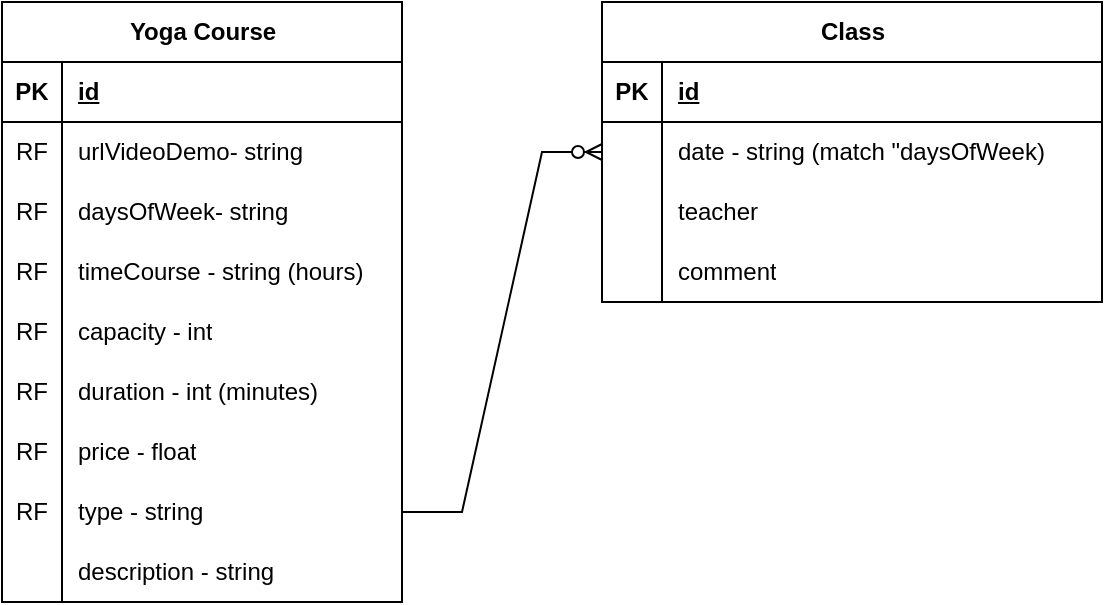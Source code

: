 <mxfile version="24.8.0" pages="2">
  <diagram name="Database" id="Qu7sAN18-eHF3yUNQ8n1">
    <mxGraphModel dx="1105" dy="549" grid="1" gridSize="10" guides="1" tooltips="1" connect="1" arrows="1" fold="1" page="1" pageScale="1" pageWidth="827" pageHeight="1169" math="0" shadow="0">
      <root>
        <mxCell id="0" />
        <mxCell id="1" parent="0" />
        <mxCell id="ktZBi00OZ3sDXtpWGSN6-1" value="Yoga Course" style="shape=table;startSize=30;container=1;collapsible=1;childLayout=tableLayout;fixedRows=1;rowLines=0;fontStyle=1;align=center;resizeLast=1;html=1;" vertex="1" parent="1">
          <mxGeometry x="180" y="120" width="200" height="300" as="geometry" />
        </mxCell>
        <mxCell id="ktZBi00OZ3sDXtpWGSN6-2" value="" style="shape=tableRow;horizontal=0;startSize=0;swimlaneHead=0;swimlaneBody=0;fillColor=none;collapsible=0;dropTarget=0;points=[[0,0.5],[1,0.5]];portConstraint=eastwest;top=0;left=0;right=0;bottom=1;" vertex="1" parent="ktZBi00OZ3sDXtpWGSN6-1">
          <mxGeometry y="30" width="200" height="30" as="geometry" />
        </mxCell>
        <mxCell id="ktZBi00OZ3sDXtpWGSN6-3" value="PK" style="shape=partialRectangle;connectable=0;fillColor=none;top=0;left=0;bottom=0;right=0;fontStyle=1;overflow=hidden;whiteSpace=wrap;html=1;" vertex="1" parent="ktZBi00OZ3sDXtpWGSN6-2">
          <mxGeometry width="30" height="30" as="geometry">
            <mxRectangle width="30" height="30" as="alternateBounds" />
          </mxGeometry>
        </mxCell>
        <mxCell id="ktZBi00OZ3sDXtpWGSN6-4" value="id" style="shape=partialRectangle;connectable=0;fillColor=none;top=0;left=0;bottom=0;right=0;align=left;spacingLeft=6;fontStyle=5;overflow=hidden;whiteSpace=wrap;html=1;" vertex="1" parent="ktZBi00OZ3sDXtpWGSN6-2">
          <mxGeometry x="30" width="170" height="30" as="geometry">
            <mxRectangle width="170" height="30" as="alternateBounds" />
          </mxGeometry>
        </mxCell>
        <mxCell id="ktZBi00OZ3sDXtpWGSN6-5" value="" style="shape=tableRow;horizontal=0;startSize=0;swimlaneHead=0;swimlaneBody=0;fillColor=none;collapsible=0;dropTarget=0;points=[[0,0.5],[1,0.5]];portConstraint=eastwest;top=0;left=0;right=0;bottom=0;" vertex="1" parent="ktZBi00OZ3sDXtpWGSN6-1">
          <mxGeometry y="60" width="200" height="30" as="geometry" />
        </mxCell>
        <mxCell id="ktZBi00OZ3sDXtpWGSN6-6" value="RF" style="shape=partialRectangle;connectable=0;fillColor=none;top=0;left=0;bottom=0;right=0;editable=1;overflow=hidden;whiteSpace=wrap;html=1;" vertex="1" parent="ktZBi00OZ3sDXtpWGSN6-5">
          <mxGeometry width="30" height="30" as="geometry">
            <mxRectangle width="30" height="30" as="alternateBounds" />
          </mxGeometry>
        </mxCell>
        <mxCell id="ktZBi00OZ3sDXtpWGSN6-7" value="urlVideoDemo- string" style="shape=partialRectangle;connectable=0;fillColor=none;top=0;left=0;bottom=0;right=0;align=left;spacingLeft=6;overflow=hidden;whiteSpace=wrap;html=1;" vertex="1" parent="ktZBi00OZ3sDXtpWGSN6-5">
          <mxGeometry x="30" width="170" height="30" as="geometry">
            <mxRectangle width="170" height="30" as="alternateBounds" />
          </mxGeometry>
        </mxCell>
        <mxCell id="k6un1PruwB5c_WPFJ324-1" value="" style="shape=tableRow;horizontal=0;startSize=0;swimlaneHead=0;swimlaneBody=0;fillColor=none;collapsible=0;dropTarget=0;points=[[0,0.5],[1,0.5]];portConstraint=eastwest;top=0;left=0;right=0;bottom=0;" vertex="1" parent="ktZBi00OZ3sDXtpWGSN6-1">
          <mxGeometry y="90" width="200" height="30" as="geometry" />
        </mxCell>
        <mxCell id="k6un1PruwB5c_WPFJ324-2" value="RF" style="shape=partialRectangle;connectable=0;fillColor=none;top=0;left=0;bottom=0;right=0;editable=1;overflow=hidden;whiteSpace=wrap;html=1;" vertex="1" parent="k6un1PruwB5c_WPFJ324-1">
          <mxGeometry width="30" height="30" as="geometry">
            <mxRectangle width="30" height="30" as="alternateBounds" />
          </mxGeometry>
        </mxCell>
        <mxCell id="k6un1PruwB5c_WPFJ324-3" value="daysOfWeek- string" style="shape=partialRectangle;connectable=0;fillColor=none;top=0;left=0;bottom=0;right=0;align=left;spacingLeft=6;overflow=hidden;whiteSpace=wrap;html=1;" vertex="1" parent="k6un1PruwB5c_WPFJ324-1">
          <mxGeometry x="30" width="170" height="30" as="geometry">
            <mxRectangle width="170" height="30" as="alternateBounds" />
          </mxGeometry>
        </mxCell>
        <mxCell id="ktZBi00OZ3sDXtpWGSN6-8" value="" style="shape=tableRow;horizontal=0;startSize=0;swimlaneHead=0;swimlaneBody=0;fillColor=none;collapsible=0;dropTarget=0;points=[[0,0.5],[1,0.5]];portConstraint=eastwest;top=0;left=0;right=0;bottom=0;" vertex="1" parent="ktZBi00OZ3sDXtpWGSN6-1">
          <mxGeometry y="120" width="200" height="30" as="geometry" />
        </mxCell>
        <mxCell id="ktZBi00OZ3sDXtpWGSN6-9" value="RF" style="shape=partialRectangle;connectable=0;fillColor=none;top=0;left=0;bottom=0;right=0;editable=1;overflow=hidden;whiteSpace=wrap;html=1;" vertex="1" parent="ktZBi00OZ3sDXtpWGSN6-8">
          <mxGeometry width="30" height="30" as="geometry">
            <mxRectangle width="30" height="30" as="alternateBounds" />
          </mxGeometry>
        </mxCell>
        <mxCell id="ktZBi00OZ3sDXtpWGSN6-10" value="timeCourse - string (hours)" style="shape=partialRectangle;connectable=0;fillColor=none;top=0;left=0;bottom=0;right=0;align=left;spacingLeft=6;overflow=hidden;whiteSpace=wrap;html=1;" vertex="1" parent="ktZBi00OZ3sDXtpWGSN6-8">
          <mxGeometry x="30" width="170" height="30" as="geometry">
            <mxRectangle width="170" height="30" as="alternateBounds" />
          </mxGeometry>
        </mxCell>
        <mxCell id="ktZBi00OZ3sDXtpWGSN6-11" value="" style="shape=tableRow;horizontal=0;startSize=0;swimlaneHead=0;swimlaneBody=0;fillColor=none;collapsible=0;dropTarget=0;points=[[0,0.5],[1,0.5]];portConstraint=eastwest;top=0;left=0;right=0;bottom=0;" vertex="1" parent="ktZBi00OZ3sDXtpWGSN6-1">
          <mxGeometry y="150" width="200" height="30" as="geometry" />
        </mxCell>
        <mxCell id="ktZBi00OZ3sDXtpWGSN6-12" value="RF" style="shape=partialRectangle;connectable=0;fillColor=none;top=0;left=0;bottom=0;right=0;editable=1;overflow=hidden;whiteSpace=wrap;html=1;" vertex="1" parent="ktZBi00OZ3sDXtpWGSN6-11">
          <mxGeometry width="30" height="30" as="geometry">
            <mxRectangle width="30" height="30" as="alternateBounds" />
          </mxGeometry>
        </mxCell>
        <mxCell id="ktZBi00OZ3sDXtpWGSN6-13" value="capacity - int" style="shape=partialRectangle;connectable=0;fillColor=none;top=0;left=0;bottom=0;right=0;align=left;spacingLeft=6;overflow=hidden;whiteSpace=wrap;html=1;" vertex="1" parent="ktZBi00OZ3sDXtpWGSN6-11">
          <mxGeometry x="30" width="170" height="30" as="geometry">
            <mxRectangle width="170" height="30" as="alternateBounds" />
          </mxGeometry>
        </mxCell>
        <mxCell id="ktZBi00OZ3sDXtpWGSN6-14" value="" style="shape=tableRow;horizontal=0;startSize=0;swimlaneHead=0;swimlaneBody=0;fillColor=none;collapsible=0;dropTarget=0;points=[[0,0.5],[1,0.5]];portConstraint=eastwest;top=0;left=0;right=0;bottom=0;" vertex="1" parent="ktZBi00OZ3sDXtpWGSN6-1">
          <mxGeometry y="180" width="200" height="30" as="geometry" />
        </mxCell>
        <mxCell id="ktZBi00OZ3sDXtpWGSN6-15" value="RF" style="shape=partialRectangle;connectable=0;fillColor=none;top=0;left=0;bottom=0;right=0;editable=1;overflow=hidden;whiteSpace=wrap;html=1;" vertex="1" parent="ktZBi00OZ3sDXtpWGSN6-14">
          <mxGeometry width="30" height="30" as="geometry">
            <mxRectangle width="30" height="30" as="alternateBounds" />
          </mxGeometry>
        </mxCell>
        <mxCell id="ktZBi00OZ3sDXtpWGSN6-16" value="duration - int (minutes)" style="shape=partialRectangle;connectable=0;fillColor=none;top=0;left=0;bottom=0;right=0;align=left;spacingLeft=6;overflow=hidden;whiteSpace=wrap;html=1;" vertex="1" parent="ktZBi00OZ3sDXtpWGSN6-14">
          <mxGeometry x="30" width="170" height="30" as="geometry">
            <mxRectangle width="170" height="30" as="alternateBounds" />
          </mxGeometry>
        </mxCell>
        <mxCell id="ktZBi00OZ3sDXtpWGSN6-17" value="" style="shape=tableRow;horizontal=0;startSize=0;swimlaneHead=0;swimlaneBody=0;fillColor=none;collapsible=0;dropTarget=0;points=[[0,0.5],[1,0.5]];portConstraint=eastwest;top=0;left=0;right=0;bottom=0;" vertex="1" parent="ktZBi00OZ3sDXtpWGSN6-1">
          <mxGeometry y="210" width="200" height="30" as="geometry" />
        </mxCell>
        <mxCell id="ktZBi00OZ3sDXtpWGSN6-18" value="RF" style="shape=partialRectangle;connectable=0;fillColor=none;top=0;left=0;bottom=0;right=0;editable=1;overflow=hidden;whiteSpace=wrap;html=1;" vertex="1" parent="ktZBi00OZ3sDXtpWGSN6-17">
          <mxGeometry width="30" height="30" as="geometry">
            <mxRectangle width="30" height="30" as="alternateBounds" />
          </mxGeometry>
        </mxCell>
        <mxCell id="ktZBi00OZ3sDXtpWGSN6-19" value="price - float" style="shape=partialRectangle;connectable=0;fillColor=none;top=0;left=0;bottom=0;right=0;align=left;spacingLeft=6;overflow=hidden;whiteSpace=wrap;html=1;" vertex="1" parent="ktZBi00OZ3sDXtpWGSN6-17">
          <mxGeometry x="30" width="170" height="30" as="geometry">
            <mxRectangle width="170" height="30" as="alternateBounds" />
          </mxGeometry>
        </mxCell>
        <mxCell id="ktZBi00OZ3sDXtpWGSN6-20" value="" style="shape=tableRow;horizontal=0;startSize=0;swimlaneHead=0;swimlaneBody=0;fillColor=none;collapsible=0;dropTarget=0;points=[[0,0.5],[1,0.5]];portConstraint=eastwest;top=0;left=0;right=0;bottom=0;" vertex="1" parent="ktZBi00OZ3sDXtpWGSN6-1">
          <mxGeometry y="240" width="200" height="30" as="geometry" />
        </mxCell>
        <mxCell id="ktZBi00OZ3sDXtpWGSN6-21" value="RF" style="shape=partialRectangle;connectable=0;fillColor=none;top=0;left=0;bottom=0;right=0;editable=1;overflow=hidden;whiteSpace=wrap;html=1;" vertex="1" parent="ktZBi00OZ3sDXtpWGSN6-20">
          <mxGeometry width="30" height="30" as="geometry">
            <mxRectangle width="30" height="30" as="alternateBounds" />
          </mxGeometry>
        </mxCell>
        <mxCell id="ktZBi00OZ3sDXtpWGSN6-22" value="type - string" style="shape=partialRectangle;connectable=0;fillColor=none;top=0;left=0;bottom=0;right=0;align=left;spacingLeft=6;overflow=hidden;whiteSpace=wrap;html=1;" vertex="1" parent="ktZBi00OZ3sDXtpWGSN6-20">
          <mxGeometry x="30" width="170" height="30" as="geometry">
            <mxRectangle width="170" height="30" as="alternateBounds" />
          </mxGeometry>
        </mxCell>
        <mxCell id="ktZBi00OZ3sDXtpWGSN6-23" value="" style="shape=tableRow;horizontal=0;startSize=0;swimlaneHead=0;swimlaneBody=0;fillColor=none;collapsible=0;dropTarget=0;points=[[0,0.5],[1,0.5]];portConstraint=eastwest;top=0;left=0;right=0;bottom=0;" vertex="1" parent="ktZBi00OZ3sDXtpWGSN6-1">
          <mxGeometry y="270" width="200" height="30" as="geometry" />
        </mxCell>
        <mxCell id="ktZBi00OZ3sDXtpWGSN6-24" value="" style="shape=partialRectangle;connectable=0;fillColor=none;top=0;left=0;bottom=0;right=0;editable=1;overflow=hidden;whiteSpace=wrap;html=1;" vertex="1" parent="ktZBi00OZ3sDXtpWGSN6-23">
          <mxGeometry width="30" height="30" as="geometry">
            <mxRectangle width="30" height="30" as="alternateBounds" />
          </mxGeometry>
        </mxCell>
        <mxCell id="ktZBi00OZ3sDXtpWGSN6-25" value="description - string" style="shape=partialRectangle;connectable=0;fillColor=none;top=0;left=0;bottom=0;right=0;align=left;spacingLeft=6;overflow=hidden;whiteSpace=wrap;html=1;" vertex="1" parent="ktZBi00OZ3sDXtpWGSN6-23">
          <mxGeometry x="30" width="170" height="30" as="geometry">
            <mxRectangle width="170" height="30" as="alternateBounds" />
          </mxGeometry>
        </mxCell>
        <mxCell id="ktZBi00OZ3sDXtpWGSN6-26" value="Class" style="shape=table;startSize=30;container=1;collapsible=1;childLayout=tableLayout;fixedRows=1;rowLines=0;fontStyle=1;align=center;resizeLast=1;html=1;" vertex="1" parent="1">
          <mxGeometry x="480" y="120" width="250" height="150" as="geometry" />
        </mxCell>
        <mxCell id="ktZBi00OZ3sDXtpWGSN6-27" value="" style="shape=tableRow;horizontal=0;startSize=0;swimlaneHead=0;swimlaneBody=0;fillColor=none;collapsible=0;dropTarget=0;points=[[0,0.5],[1,0.5]];portConstraint=eastwest;top=0;left=0;right=0;bottom=1;" vertex="1" parent="ktZBi00OZ3sDXtpWGSN6-26">
          <mxGeometry y="30" width="250" height="30" as="geometry" />
        </mxCell>
        <mxCell id="ktZBi00OZ3sDXtpWGSN6-28" value="PK" style="shape=partialRectangle;connectable=0;fillColor=none;top=0;left=0;bottom=0;right=0;fontStyle=1;overflow=hidden;whiteSpace=wrap;html=1;" vertex="1" parent="ktZBi00OZ3sDXtpWGSN6-27">
          <mxGeometry width="30" height="30" as="geometry">
            <mxRectangle width="30" height="30" as="alternateBounds" />
          </mxGeometry>
        </mxCell>
        <mxCell id="ktZBi00OZ3sDXtpWGSN6-29" value="id" style="shape=partialRectangle;connectable=0;fillColor=none;top=0;left=0;bottom=0;right=0;align=left;spacingLeft=6;fontStyle=5;overflow=hidden;whiteSpace=wrap;html=1;" vertex="1" parent="ktZBi00OZ3sDXtpWGSN6-27">
          <mxGeometry x="30" width="220" height="30" as="geometry">
            <mxRectangle width="220" height="30" as="alternateBounds" />
          </mxGeometry>
        </mxCell>
        <mxCell id="ktZBi00OZ3sDXtpWGSN6-30" value="" style="shape=tableRow;horizontal=0;startSize=0;swimlaneHead=0;swimlaneBody=0;fillColor=none;collapsible=0;dropTarget=0;points=[[0,0.5],[1,0.5]];portConstraint=eastwest;top=0;left=0;right=0;bottom=0;" vertex="1" parent="ktZBi00OZ3sDXtpWGSN6-26">
          <mxGeometry y="60" width="250" height="30" as="geometry" />
        </mxCell>
        <mxCell id="ktZBi00OZ3sDXtpWGSN6-31" value="" style="shape=partialRectangle;connectable=0;fillColor=none;top=0;left=0;bottom=0;right=0;editable=1;overflow=hidden;whiteSpace=wrap;html=1;" vertex="1" parent="ktZBi00OZ3sDXtpWGSN6-30">
          <mxGeometry width="30" height="30" as="geometry">
            <mxRectangle width="30" height="30" as="alternateBounds" />
          </mxGeometry>
        </mxCell>
        <mxCell id="ktZBi00OZ3sDXtpWGSN6-32" value="date - string (match &quot;daysOfWeek)" style="shape=partialRectangle;connectable=0;fillColor=none;top=0;left=0;bottom=0;right=0;align=left;spacingLeft=6;overflow=hidden;whiteSpace=wrap;html=1;" vertex="1" parent="ktZBi00OZ3sDXtpWGSN6-30">
          <mxGeometry x="30" width="220" height="30" as="geometry">
            <mxRectangle width="220" height="30" as="alternateBounds" />
          </mxGeometry>
        </mxCell>
        <mxCell id="ktZBi00OZ3sDXtpWGSN6-33" value="" style="shape=tableRow;horizontal=0;startSize=0;swimlaneHead=0;swimlaneBody=0;fillColor=none;collapsible=0;dropTarget=0;points=[[0,0.5],[1,0.5]];portConstraint=eastwest;top=0;left=0;right=0;bottom=0;" vertex="1" parent="ktZBi00OZ3sDXtpWGSN6-26">
          <mxGeometry y="90" width="250" height="30" as="geometry" />
        </mxCell>
        <mxCell id="ktZBi00OZ3sDXtpWGSN6-34" value="" style="shape=partialRectangle;connectable=0;fillColor=none;top=0;left=0;bottom=0;right=0;editable=1;overflow=hidden;whiteSpace=wrap;html=1;" vertex="1" parent="ktZBi00OZ3sDXtpWGSN6-33">
          <mxGeometry width="30" height="30" as="geometry">
            <mxRectangle width="30" height="30" as="alternateBounds" />
          </mxGeometry>
        </mxCell>
        <mxCell id="ktZBi00OZ3sDXtpWGSN6-35" value="teacher" style="shape=partialRectangle;connectable=0;fillColor=none;top=0;left=0;bottom=0;right=0;align=left;spacingLeft=6;overflow=hidden;whiteSpace=wrap;html=1;" vertex="1" parent="ktZBi00OZ3sDXtpWGSN6-33">
          <mxGeometry x="30" width="220" height="30" as="geometry">
            <mxRectangle width="220" height="30" as="alternateBounds" />
          </mxGeometry>
        </mxCell>
        <mxCell id="ktZBi00OZ3sDXtpWGSN6-36" value="" style="shape=tableRow;horizontal=0;startSize=0;swimlaneHead=0;swimlaneBody=0;fillColor=none;collapsible=0;dropTarget=0;points=[[0,0.5],[1,0.5]];portConstraint=eastwest;top=0;left=0;right=0;bottom=0;" vertex="1" parent="ktZBi00OZ3sDXtpWGSN6-26">
          <mxGeometry y="120" width="250" height="30" as="geometry" />
        </mxCell>
        <mxCell id="ktZBi00OZ3sDXtpWGSN6-37" value="" style="shape=partialRectangle;connectable=0;fillColor=none;top=0;left=0;bottom=0;right=0;editable=1;overflow=hidden;whiteSpace=wrap;html=1;" vertex="1" parent="ktZBi00OZ3sDXtpWGSN6-36">
          <mxGeometry width="30" height="30" as="geometry">
            <mxRectangle width="30" height="30" as="alternateBounds" />
          </mxGeometry>
        </mxCell>
        <mxCell id="ktZBi00OZ3sDXtpWGSN6-38" value="comment" style="shape=partialRectangle;connectable=0;fillColor=none;top=0;left=0;bottom=0;right=0;align=left;spacingLeft=6;overflow=hidden;whiteSpace=wrap;html=1;" vertex="1" parent="ktZBi00OZ3sDXtpWGSN6-36">
          <mxGeometry x="30" width="220" height="30" as="geometry">
            <mxRectangle width="220" height="30" as="alternateBounds" />
          </mxGeometry>
        </mxCell>
        <mxCell id="ktZBi00OZ3sDXtpWGSN6-39" value="" style="edgeStyle=entityRelationEdgeStyle;fontSize=12;html=1;endArrow=ERzeroToMany;endFill=1;rounded=0;exitX=1;exitY=0.5;exitDx=0;exitDy=0;entryX=0;entryY=0.5;entryDx=0;entryDy=0;" edge="1" parent="1" source="ktZBi00OZ3sDXtpWGSN6-20" target="ktZBi00OZ3sDXtpWGSN6-30">
          <mxGeometry width="100" height="100" relative="1" as="geometry">
            <mxPoint x="510" y="420" as="sourcePoint" />
            <mxPoint x="610" y="320" as="targetPoint" />
          </mxGeometry>
        </mxCell>
      </root>
    </mxGraphModel>
  </diagram>
  <diagram id="B4Cg75HxRvvAkZBbAUJZ" name="Design">
    <mxGraphModel dx="1235" dy="614" grid="1" gridSize="10" guides="1" tooltips="1" connect="1" arrows="1" fold="1" page="1" pageScale="1" pageWidth="827" pageHeight="1169" math="0" shadow="0">
      <root>
        <mxCell id="0" />
        <mxCell id="1" parent="0" />
        <mxCell id="dASC114HM6m3GAWfFmNL-3" value="" style="rounded=0;whiteSpace=wrap;html=1;" vertex="1" parent="1">
          <mxGeometry x="244" y="80" width="316" height="400" as="geometry" />
        </mxCell>
        <mxCell id="OmDmfE5nEwy6JhMSHAez-1" value="Yoga Plus" style="text;html=1;align=center;verticalAlign=middle;whiteSpace=wrap;rounded=0;" vertex="1" parent="1">
          <mxGeometry x="244" y="80" width="60" height="30" as="geometry" />
        </mxCell>
        <mxCell id="OmDmfE5nEwy6JhMSHAez-3" value="Create Yoga Course" style="rounded=1;html=1;shadow=0;dashed=0;whiteSpace=wrap;fontSize=10;fillColor=#E6E6E6;align=center;strokeColor=#E6E6E6;fontColor=#333333;" vertex="1" parent="1">
          <mxGeometry x="447" y="86.56" width="105.5" height="16.88" as="geometry" />
        </mxCell>
        <mxCell id="OmDmfE5nEwy6JhMSHAez-6" value="IMAGE" style="rounded=0;whiteSpace=wrap;html=1;" vertex="1" parent="1">
          <mxGeometry x="244" y="120" width="316" height="90" as="geometry" />
        </mxCell>
        <mxCell id="OmDmfE5nEwy6JhMSHAez-7" value="List Yoga Course" style="text;html=1;align=center;verticalAlign=middle;whiteSpace=wrap;rounded=0;" vertex="1" parent="1">
          <mxGeometry x="357" y="220" width="93" height="30" as="geometry" />
        </mxCell>
        <mxCell id="NrBIfsGKW2yngS-ujAXx-1" value="" style="rounded=1;whiteSpace=wrap;html=1;" vertex="1" parent="1">
          <mxGeometry x="250" y="250" width="300" height="100" as="geometry" />
        </mxCell>
        <mxCell id="NrBIfsGKW2yngS-ujAXx-2" value="Type: Hatha Yoga" style="text;html=1;align=center;verticalAlign=middle;whiteSpace=wrap;rounded=0;" vertex="1" parent="1">
          <mxGeometry x="250" y="250" width="120" height="30" as="geometry" />
        </mxCell>
        <mxCell id="ojULo0PDcQAoU5sdYMIX-1" value="Day: Monday" style="text;html=1;align=center;verticalAlign=middle;whiteSpace=wrap;rounded=0;" vertex="1" parent="1">
          <mxGeometry x="250" y="285" width="110" height="30" as="geometry" />
        </mxCell>
        <mxCell id="kzrOiMN437kvPBKiKluk-1" value="Price: 50$" style="text;html=1;align=center;verticalAlign=middle;whiteSpace=wrap;rounded=0;" vertex="1" parent="1">
          <mxGeometry x="250" y="320" width="100" height="30" as="geometry" />
        </mxCell>
        <mxCell id="_DzRsonxga73gAE9T1hT-1" value="Update" style="rounded=1;html=1;shadow=0;dashed=0;whiteSpace=wrap;fontSize=10;fillColor=#E6E6E6;align=center;strokeColor=#E6E6E6;fontColor=#333333;" vertex="1" parent="1">
          <mxGeometry x="420" y="268.12" width="50" height="16.88" as="geometry" />
        </mxCell>
        <mxCell id="_DzRsonxga73gAE9T1hT-2" value="Delete" style="rounded=1;html=1;shadow=0;dashed=0;whiteSpace=wrap;fontSize=10;fillColor=#E6E6E6;align=center;strokeColor=#E6E6E6;fontColor=#333333;" vertex="1" parent="1">
          <mxGeometry x="490" y="268.12" width="50" height="16.88" as="geometry" />
        </mxCell>
        <mxCell id="OMkdVWp0ENtOgQ8v_DJ7-1" value="List Classes" style="rounded=1;html=1;shadow=0;dashed=0;whiteSpace=wrap;fontSize=10;fillColor=#E6E6E6;align=center;strokeColor=#E6E6E6;fontColor=#333333;" vertex="1" parent="1">
          <mxGeometry x="479.5" y="303.12" width="60.5" height="16.88" as="geometry" />
        </mxCell>
        <mxCell id="mezN3tm7LlnXC2PhxbCd-23" value="" style="rounded=1;whiteSpace=wrap;html=1;" vertex="1" parent="1">
          <mxGeometry x="252" y="370" width="300" height="100" as="geometry" />
        </mxCell>
        <mxCell id="mezN3tm7LlnXC2PhxbCd-24" value="Type: Vinyasa Yoga" style="text;html=1;align=center;verticalAlign=middle;whiteSpace=wrap;rounded=0;" vertex="1" parent="1">
          <mxGeometry x="252" y="370" width="120" height="30" as="geometry" />
        </mxCell>
        <mxCell id="mezN3tm7LlnXC2PhxbCd-25" value="Date: Tuesday" style="text;html=1;align=center;verticalAlign=middle;whiteSpace=wrap;rounded=0;" vertex="1" parent="1">
          <mxGeometry x="252" y="405" width="110" height="30" as="geometry" />
        </mxCell>
        <mxCell id="mezN3tm7LlnXC2PhxbCd-26" value="Price: 60$" style="text;html=1;align=center;verticalAlign=middle;whiteSpace=wrap;rounded=0;" vertex="1" parent="1">
          <mxGeometry x="252" y="440" width="100" height="30" as="geometry" />
        </mxCell>
        <mxCell id="mezN3tm7LlnXC2PhxbCd-27" value="Update" style="rounded=1;html=1;shadow=0;dashed=0;whiteSpace=wrap;fontSize=10;fillColor=#E6E6E6;align=center;strokeColor=#E6E6E6;fontColor=#333333;" vertex="1" parent="1">
          <mxGeometry x="420" y="388.12" width="50" height="16.88" as="geometry" />
        </mxCell>
        <mxCell id="mezN3tm7LlnXC2PhxbCd-28" value="Delete" style="rounded=1;html=1;shadow=0;dashed=0;whiteSpace=wrap;fontSize=10;fillColor=#E6E6E6;align=center;strokeColor=#E6E6E6;fontColor=#333333;" vertex="1" parent="1">
          <mxGeometry x="492" y="388.12" width="50" height="16.88" as="geometry" />
        </mxCell>
        <mxCell id="mezN3tm7LlnXC2PhxbCd-29" value="List Classes" style="rounded=1;html=1;shadow=0;dashed=0;whiteSpace=wrap;fontSize=10;fillColor=#E6E6E6;align=center;strokeColor=#E6E6E6;fontColor=#333333;" vertex="1" parent="1">
          <mxGeometry x="484" y="423.12" width="58" height="16.88" as="geometry" />
        </mxCell>
        <mxCell id="mezN3tm7LlnXC2PhxbCd-30" value="Main" style="text;strokeColor=none;fillColor=none;html=1;fontSize=24;fontStyle=1;verticalAlign=middle;align=center;" vertex="1" parent="1">
          <mxGeometry x="352" y="30" width="100" height="40" as="geometry" />
        </mxCell>
        <mxCell id="mezN3tm7LlnXC2PhxbCd-31" value="" style="endArrow=none;html=1;rounded=0;" edge="1" parent="1">
          <mxGeometry width="50" height="50" relative="1" as="geometry">
            <mxPoint x="80" y="520" as="sourcePoint" />
            <mxPoint x="800" y="520" as="targetPoint" />
          </mxGeometry>
        </mxCell>
        <mxCell id="mezN3tm7LlnXC2PhxbCd-39" value="Create Yoga Course" style="text;strokeColor=none;fillColor=none;html=1;fontSize=24;fontStyle=1;verticalAlign=middle;align=center;" vertex="1" parent="1">
          <mxGeometry x="271" y="545" width="258" height="40" as="geometry" />
        </mxCell>
        <mxCell id="mezN3tm7LlnXC2PhxbCd-40" value="" style="rounded=0;whiteSpace=wrap;html=1;" vertex="1" parent="1">
          <mxGeometry x="244" y="640" width="316" height="490" as="geometry" />
        </mxCell>
        <mxCell id="MDOIVc_K0_eEePhxsJHd-1" value="Yoga Plus" style="text;html=1;align=center;verticalAlign=middle;whiteSpace=wrap;rounded=0;" vertex="1" parent="1">
          <mxGeometry x="244" y="640" width="60" height="30" as="geometry" />
        </mxCell>
        <mxCell id="MDOIVc_K0_eEePhxsJHd-2" value="Back to home" style="rounded=1;html=1;shadow=0;dashed=0;whiteSpace=wrap;fontSize=10;fillColor=#E6E6E6;align=center;strokeColor=#E6E6E6;fontColor=#333333;" vertex="1" parent="1">
          <mxGeometry x="447" y="646.56" width="105.5" height="16.88" as="geometry" />
        </mxCell>
        <mxCell id="sGdm_3iKMKo3PrpfCugS-2" value="Create Yoga Course" style="text;html=1;align=center;verticalAlign=middle;whiteSpace=wrap;rounded=0;" vertex="1" parent="1">
          <mxGeometry x="344.5" y="680" width="115" height="30" as="geometry" />
        </mxCell>
        <mxCell id="qm1wZ9AW7__iYlHTcipA-4" value="Day:" style="text;html=1;align=center;verticalAlign=middle;whiteSpace=wrap;rounded=0;" vertex="1" parent="1">
          <mxGeometry x="250" y="730" width="60" height="30" as="geometry" />
        </mxCell>
        <mxCell id="2uH7TSTkVttdps6SsFcG-10" value="List Days" style="text;strokeColor=none;fillColor=none;align=left;verticalAlign=middle;spacingLeft=4;spacingRight=4;overflow=hidden;points=[[0,0.5],[1,0.5]];portConstraint=eastwest;rotatable=0;whiteSpace=wrap;html=1;" vertex="1" parent="1">
          <mxGeometry x="310" y="730" width="80" height="30" as="geometry" />
        </mxCell>
        <mxCell id="4APLGGOWLt5w7SK7YsWf-1" value="Time:" style="text;html=1;align=center;verticalAlign=middle;whiteSpace=wrap;rounded=0;" vertex="1" parent="1">
          <mxGeometry x="252" y="780" width="60" height="30" as="geometry" />
        </mxCell>
        <mxCell id="obgJnhZvrJpKYzFEcMx0-1" value="Capacity:" style="text;html=1;align=center;verticalAlign=middle;whiteSpace=wrap;rounded=0;" vertex="1" parent="1">
          <mxGeometry x="260" y="830" width="60" height="30" as="geometry" />
        </mxCell>
        <mxCell id="bw81G9Gl4YSinFgk0kAA-1" value="Duration:" style="text;html=1;align=center;verticalAlign=middle;whiteSpace=wrap;rounded=0;" vertex="1" parent="1">
          <mxGeometry x="260" y="890" width="60" height="30" as="geometry" />
        </mxCell>
        <mxCell id="BO9Z4iiQ3yQgJUiGyXaB-1" value="Price:" style="text;html=1;align=center;verticalAlign=middle;whiteSpace=wrap;rounded=0;" vertex="1" parent="1">
          <mxGeometry x="260" y="940" width="60" height="30" as="geometry" />
        </mxCell>
        <mxCell id="MB-z_qjA2A9-QxaFJ-mV-1" value="Type :&amp;nbsp;" style="text;html=1;align=center;verticalAlign=middle;whiteSpace=wrap;rounded=0;" vertex="1" parent="1">
          <mxGeometry x="250" y="990" width="76" height="30" as="geometry" />
        </mxCell>
        <mxCell id="94d8b_wbFzdjxEgnUCDq-1" value="Description:&amp;nbsp;" style="text;html=1;align=center;verticalAlign=middle;whiteSpace=wrap;rounded=0;" vertex="1" parent="1">
          <mxGeometry x="250" y="1040" width="60" height="30" as="geometry" />
        </mxCell>
        <mxCell id="94d8b_wbFzdjxEgnUCDq-2" value="Save" style="rounded=1;html=1;shadow=0;dashed=0;whiteSpace=wrap;fontSize=10;fillColor=#E6E6E6;align=center;strokeColor=#E6E6E6;fontColor=#333333;" vertex="1" parent="1">
          <mxGeometry x="341.5" y="1090" width="105.5" height="16.88" as="geometry" />
        </mxCell>
        <mxCell id="94d8b_wbFzdjxEgnUCDq-3" value="" style="endArrow=none;html=1;rounded=0;" edge="1" parent="1">
          <mxGeometry width="50" height="50" relative="1" as="geometry">
            <mxPoint x="80" y="1280" as="sourcePoint" />
            <mxPoint x="800" y="1280" as="targetPoint" />
          </mxGeometry>
        </mxCell>
        <mxCell id="ExhTCnXNMshtlmFt1UVm-1" value="List class in Yoga course" style="text;strokeColor=none;fillColor=none;html=1;fontSize=24;fontStyle=1;verticalAlign=middle;align=center;" vertex="1" parent="1">
          <mxGeometry x="234.12" y="1300" width="331.75" height="40" as="geometry" />
        </mxCell>
        <mxCell id="UfEsWodMRFHpx0zw25cj-2" value="" style="rounded=0;whiteSpace=wrap;html=1;" vertex="1" parent="1">
          <mxGeometry x="242" y="1360" width="316" height="480" as="geometry" />
        </mxCell>
        <mxCell id="UfEsWodMRFHpx0zw25cj-3" value="Yoga Plus" style="text;html=1;align=center;verticalAlign=middle;whiteSpace=wrap;rounded=0;" vertex="1" parent="1">
          <mxGeometry x="242" y="1360" width="60" height="30" as="geometry" />
        </mxCell>
        <mxCell id="UfEsWodMRFHpx0zw25cj-4" value="Back to home" style="rounded=1;html=1;shadow=0;dashed=0;whiteSpace=wrap;fontSize=10;fillColor=#E6E6E6;align=center;strokeColor=#E6E6E6;fontColor=#333333;" vertex="1" parent="1">
          <mxGeometry x="445" y="1366.56" width="105.5" height="16.88" as="geometry" />
        </mxCell>
        <mxCell id="UfEsWodMRFHpx0zw25cj-5" value="IMAGE" style="rounded=0;whiteSpace=wrap;html=1;" vertex="1" parent="1">
          <mxGeometry x="242" y="1400" width="316" height="90" as="geometry" />
        </mxCell>
        <mxCell id="UfEsWodMRFHpx0zw25cj-6" value="List Yoga Class" style="text;html=1;align=center;verticalAlign=middle;whiteSpace=wrap;rounded=0;" vertex="1" parent="1">
          <mxGeometry x="355" y="1500" width="93" height="30" as="geometry" />
        </mxCell>
        <mxCell id="UfEsWodMRFHpx0zw25cj-7" value="" style="rounded=1;whiteSpace=wrap;html=1;" vertex="1" parent="1">
          <mxGeometry x="248" y="1530" width="300" height="130" as="geometry" />
        </mxCell>
        <mxCell id="UfEsWodMRFHpx0zw25cj-8" value="Type: Hatha Yoga" style="text;html=1;align=center;verticalAlign=middle;whiteSpace=wrap;rounded=0;" vertex="1" parent="1">
          <mxGeometry x="248" y="1530" width="120" height="30" as="geometry" />
        </mxCell>
        <mxCell id="UfEsWodMRFHpx0zw25cj-9" value="Class: A" style="text;html=1;align=center;verticalAlign=middle;whiteSpace=wrap;rounded=0;" vertex="1" parent="1">
          <mxGeometry x="248" y="1565" width="60" height="30" as="geometry" />
        </mxCell>
        <mxCell id="UfEsWodMRFHpx0zw25cj-10" value="Date: 21/10/2024" style="text;html=1;align=center;verticalAlign=middle;whiteSpace=wrap;rounded=0;" vertex="1" parent="1">
          <mxGeometry x="248" y="1600" width="100" height="30" as="geometry" />
        </mxCell>
        <mxCell id="UfEsWodMRFHpx0zw25cj-11" value="Update" style="rounded=1;html=1;shadow=0;dashed=0;whiteSpace=wrap;fontSize=10;fillColor=#E6E6E6;align=center;strokeColor=#E6E6E6;fontColor=#333333;" vertex="1" parent="1">
          <mxGeometry x="430" y="1565" width="50" height="16.88" as="geometry" />
        </mxCell>
        <mxCell id="UfEsWodMRFHpx0zw25cj-12" value="Delete" style="rounded=1;html=1;shadow=0;dashed=0;whiteSpace=wrap;fontSize=10;fillColor=#E6E6E6;align=center;strokeColor=#E6E6E6;fontColor=#333333;" vertex="1" parent="1">
          <mxGeometry x="492" y="1565" width="50" height="16.88" as="geometry" />
        </mxCell>
        <mxCell id="UfEsWodMRFHpx0zw25cj-13" value="Detail" style="rounded=1;html=1;shadow=0;dashed=0;whiteSpace=wrap;fontSize=10;fillColor=#E6E6E6;align=center;strokeColor=#E6E6E6;fontColor=#333333;" vertex="1" parent="1">
          <mxGeometry x="459.5" y="1613.12" width="50" height="16.88" as="geometry" />
        </mxCell>
        <mxCell id="UfEsWodMRFHpx0zw25cj-14" value="" style="rounded=1;whiteSpace=wrap;html=1;" vertex="1" parent="1">
          <mxGeometry x="248" y="1685" width="300" height="100" as="geometry" />
        </mxCell>
        <mxCell id="gYn2l3xHgPWEsMoCTIaV-2" value="Teacher: David" style="text;html=1;align=center;verticalAlign=middle;whiteSpace=wrap;rounded=0;" vertex="1" parent="1">
          <mxGeometry x="250" y="1630" width="100" height="30" as="geometry" />
        </mxCell>
        <mxCell id="gYn2l3xHgPWEsMoCTIaV-4" value="Detail" style="rounded=1;html=1;shadow=0;dashed=0;whiteSpace=wrap;fontSize=10;fillColor=#E6E6E6;align=center;strokeColor=#E6E6E6;fontColor=#333333;" vertex="1" parent="1">
          <mxGeometry x="420" y="303.12" width="50" height="16.88" as="geometry" />
        </mxCell>
        <mxCell id="gYn2l3xHgPWEsMoCTIaV-6" value="Detail" style="rounded=1;html=1;shadow=0;dashed=0;whiteSpace=wrap;fontSize=10;fillColor=#E6E6E6;align=center;strokeColor=#E6E6E6;fontColor=#333333;" vertex="1" parent="1">
          <mxGeometry x="420" y="423.12" width="50" height="16.88" as="geometry" />
        </mxCell>
        <mxCell id="gYn2l3xHgPWEsMoCTIaV-7" value="Create class" style="rounded=1;html=1;shadow=0;dashed=0;whiteSpace=wrap;fontSize=10;fillColor=#E6E6E6;align=center;strokeColor=#E6E6E6;fontColor=#333333;" vertex="1" parent="1">
          <mxGeometry x="492.5" y="1506.56" width="60" height="16.88" as="geometry" />
        </mxCell>
        <mxCell id="gYn2l3xHgPWEsMoCTIaV-8" value="Type: Hatha Yoga" style="text;html=1;align=center;verticalAlign=middle;whiteSpace=wrap;rounded=0;" vertex="1" parent="1">
          <mxGeometry x="244" y="1685" width="120" height="30" as="geometry" />
        </mxCell>
        <mxCell id="gYn2l3xHgPWEsMoCTIaV-11" value="" style="endArrow=none;html=1;rounded=0;" edge="1" parent="1">
          <mxGeometry width="50" height="50" relative="1" as="geometry">
            <mxPoint x="70" y="1880" as="sourcePoint" />
            <mxPoint x="790" y="1880" as="targetPoint" />
          </mxGeometry>
        </mxCell>
        <mxCell id="gYn2l3xHgPWEsMoCTIaV-12" value="Create class in Yoga course" style="text;strokeColor=none;fillColor=none;html=1;fontSize=24;fontStyle=1;verticalAlign=middle;align=center;" vertex="1" parent="1">
          <mxGeometry x="237.63" y="1920" width="331.75" height="40" as="geometry" />
        </mxCell>
        <mxCell id="gYn2l3xHgPWEsMoCTIaV-13" value="" style="rounded=0;whiteSpace=wrap;html=1;" vertex="1" parent="1">
          <mxGeometry x="242" y="2000" width="316" height="400" as="geometry" />
        </mxCell>
        <mxCell id="gYn2l3xHgPWEsMoCTIaV-14" value="Yoga Plus" style="text;html=1;align=center;verticalAlign=middle;whiteSpace=wrap;rounded=0;" vertex="1" parent="1">
          <mxGeometry x="244" y="2000" width="60" height="30" as="geometry" />
        </mxCell>
        <mxCell id="gYn2l3xHgPWEsMoCTIaV-15" value="Back to Yoga class" style="rounded=1;html=1;shadow=0;dashed=0;whiteSpace=wrap;fontSize=10;fillColor=#E6E6E6;align=center;strokeColor=#E6E6E6;fontColor=#333333;" vertex="1" parent="1">
          <mxGeometry x="447" y="2006.56" width="105.5" height="16.88" as="geometry" />
        </mxCell>
        <mxCell id="Ys2Jx9FLuBIveHk8taHB-1" value="Date:&amp;nbsp;" style="text;html=1;align=center;verticalAlign=middle;whiteSpace=wrap;rounded=0;" vertex="1" parent="1">
          <mxGeometry x="244" y="2060" width="60" height="30" as="geometry" />
        </mxCell>
        <mxCell id="S_2qJVsGbhH9ildE-DEA-1" value="" style="html=1;verticalLabelPosition=bottom;align=center;labelBackgroundColor=#ffffff;verticalAlign=top;strokeWidth=2;strokeColor=#0080F0;shadow=0;dashed=0;shape=mxgraph.ios7.icons.calendar;" vertex="1" parent="1">
          <mxGeometry x="314.5" y="2060" width="30" height="30" as="geometry" />
        </mxCell>
        <mxCell id="shZVgfY4_G48I_7XuqiF-1" value="Teacher:&amp;nbsp;" style="text;html=1;align=center;verticalAlign=middle;whiteSpace=wrap;rounded=0;" vertex="1" parent="1">
          <mxGeometry x="250" y="2130" width="60" height="30" as="geometry" />
        </mxCell>
        <mxCell id="p5unHVmoVDcJ-WW-jzn2-1" value="Comment:&amp;nbsp;" style="text;html=1;align=center;verticalAlign=middle;whiteSpace=wrap;rounded=0;" vertex="1" parent="1">
          <mxGeometry x="252" y="2190" width="60" height="30" as="geometry" />
        </mxCell>
        <mxCell id="p5unHVmoVDcJ-WW-jzn2-2" value="Save" style="rounded=1;html=1;shadow=0;dashed=0;whiteSpace=wrap;fontSize=10;fillColor=#E6E6E6;align=center;strokeColor=#E6E6E6;fontColor=#333333;" vertex="1" parent="1">
          <mxGeometry x="339.5" y="2260" width="105.5" height="16.88" as="geometry" />
        </mxCell>
        <mxCell id="p5unHVmoVDcJ-WW-jzn2-4" value="" style="html=1;verticalLabelPosition=bottom;align=center;labelBackgroundColor=#ffffff;verticalAlign=top;strokeWidth=2;strokeColor=#0080F0;shadow=0;dashed=0;shape=mxgraph.ios7.icons.looking_glass;" vertex="1" parent="1">
          <mxGeometry x="252" y="1504.44" width="20" height="19" as="geometry" />
        </mxCell>
      </root>
    </mxGraphModel>
  </diagram>
</mxfile>
